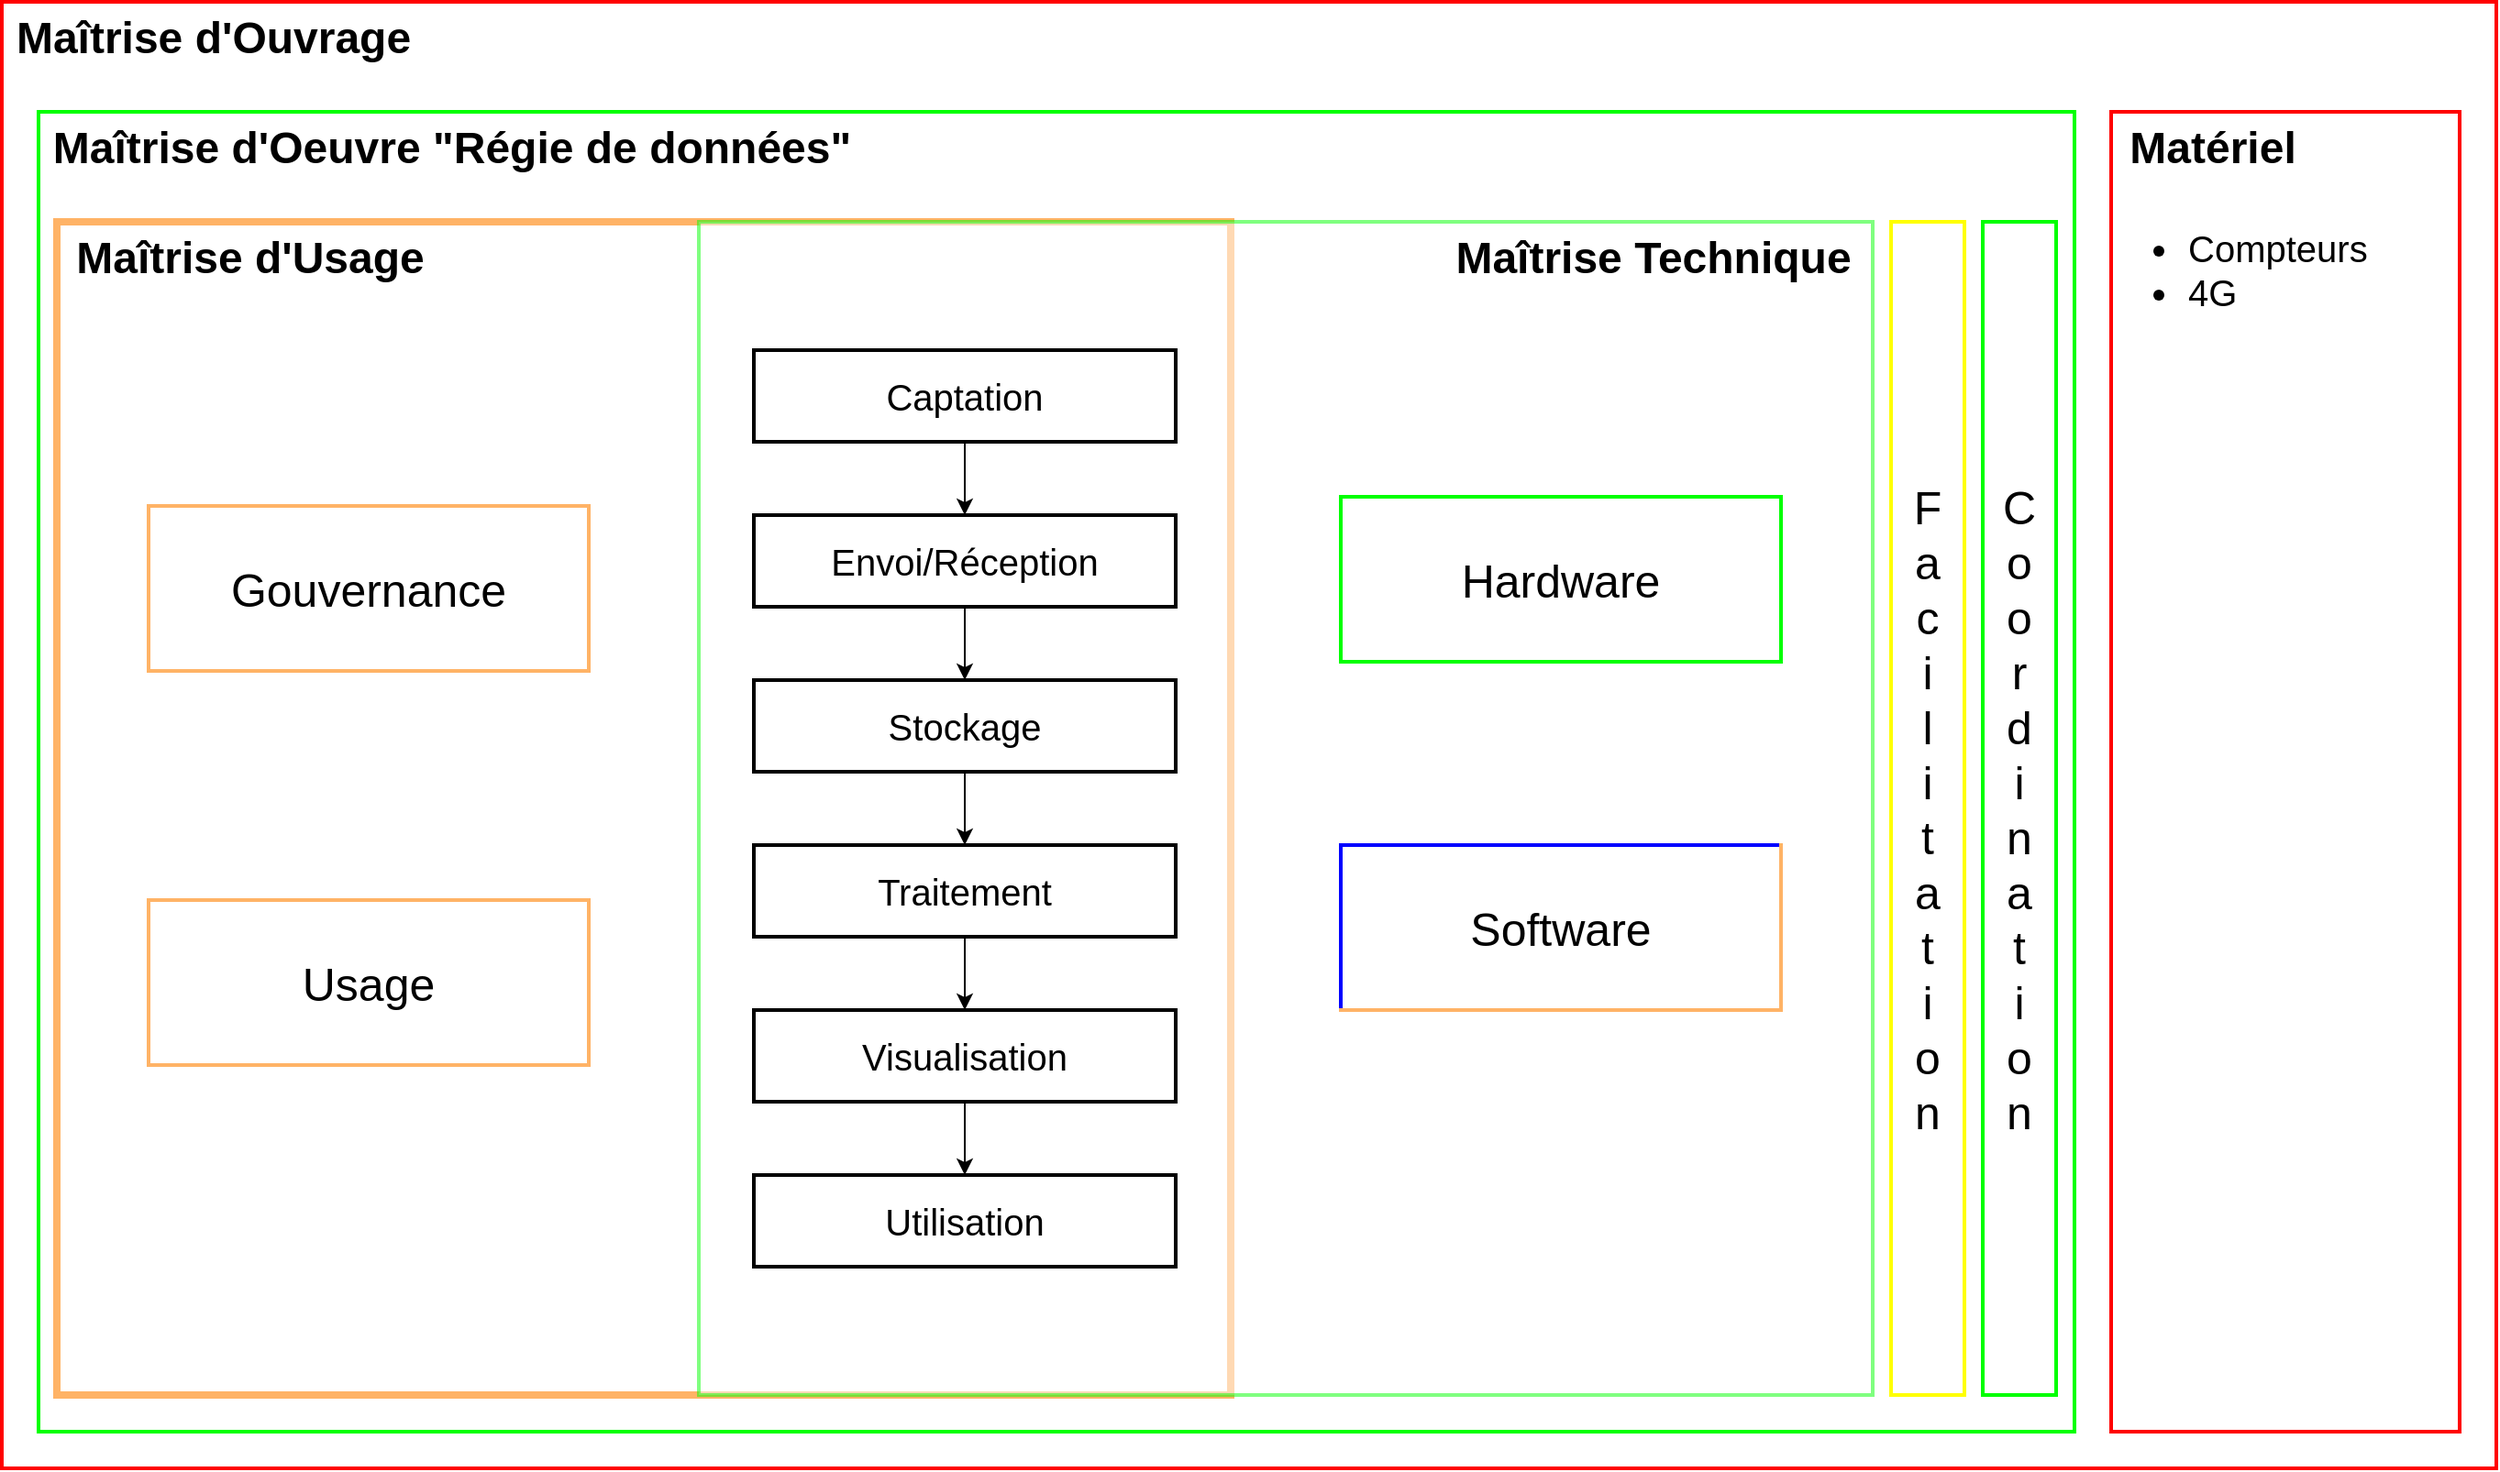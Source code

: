 <mxfile version="10.6.3" type="github"><diagram id="odVRqln2Uryr9SpZYBS_" name="Page-1"><mxGraphModel dx="1394" dy="780" grid="1" gridSize="10" guides="1" tooltips="1" connect="1" arrows="1" fold="1" page="1" pageScale="1" pageWidth="827" pageHeight="1169" math="0" shadow="0"><root><mxCell id="0"/><mxCell id="1" parent="0"/><mxCell id="RfKnj-KZfYhaOfxYZr2k-6" value="" style="rounded=0;whiteSpace=wrap;html=1;strokeColor=#FF0000;strokeWidth=2;" parent="1" vertex="1"><mxGeometry x="20" y="20" width="1360" height="800" as="geometry"/></mxCell><mxCell id="RfKnj-KZfYhaOfxYZr2k-7" value="Maîtrise d'Ouvrage" style="text;html=1;fontSize=24;fontStyle=1;verticalAlign=middle;align=center;" parent="1" vertex="1"><mxGeometry x="20" y="20" width="230" height="40" as="geometry"/></mxCell><mxCell id="RfKnj-KZfYhaOfxYZr2k-8" value="" style="rounded=0;whiteSpace=wrap;html=1;strokeColor=#FF0000;strokeWidth=2;shadow=0;" parent="1" vertex="1"><mxGeometry x="1170" y="80" width="190" height="720" as="geometry"/></mxCell><mxCell id="RfKnj-KZfYhaOfxYZr2k-9" value="" style="rounded=0;whiteSpace=wrap;html=1;strokeColor=#00FF00;strokeWidth=2;gradientColor=none;" parent="1" vertex="1"><mxGeometry x="40" y="80" width="1110" height="720" as="geometry"/></mxCell><mxCell id="RfKnj-KZfYhaOfxYZr2k-10" value="&lt;div&gt;&lt;font style=&quot;font-size: 25px&quot;&gt;C&lt;/font&gt;&lt;/div&gt;&lt;div&gt;&lt;font style=&quot;font-size: 25px&quot;&gt;o&lt;/font&gt;&lt;/div&gt;&lt;div&gt;&lt;font style=&quot;font-size: 25px&quot;&gt;o&lt;/font&gt;&lt;/div&gt;&lt;div&gt;&lt;font style=&quot;font-size: 25px&quot;&gt;r&lt;/font&gt;&lt;/div&gt;&lt;div&gt;&lt;font style=&quot;font-size: 25px&quot;&gt;d&lt;/font&gt;&lt;/div&gt;&lt;div&gt;&lt;font style=&quot;font-size: 25px&quot;&gt;i&lt;/font&gt;&lt;/div&gt;&lt;div&gt;&lt;font style=&quot;font-size: 25px&quot;&gt;n&lt;/font&gt;&lt;/div&gt;&lt;div&gt;&lt;font style=&quot;font-size: 25px&quot;&gt;a&lt;/font&gt;&lt;/div&gt;&lt;div&gt;&lt;font style=&quot;font-size: 25px&quot;&gt;t&lt;/font&gt;&lt;/div&gt;&lt;div&gt;&lt;font style=&quot;font-size: 25px&quot;&gt;i&lt;/font&gt;&lt;/div&gt;&lt;div&gt;&lt;font style=&quot;font-size: 25px&quot;&gt;o&lt;/font&gt;&lt;/div&gt;&lt;div&gt;&lt;font style=&quot;font-size: 25px&quot;&gt;n&lt;/font&gt;&lt;/div&gt;" style="rounded=0;whiteSpace=wrap;html=1;strokeColor=#00FF00;strokeWidth=2;" parent="1" vertex="1"><mxGeometry x="1100" y="140" width="40" height="640" as="geometry"/></mxCell><mxCell id="RfKnj-KZfYhaOfxYZr2k-11" value="&lt;div&gt;&lt;font style=&quot;font-size: 25px&quot;&gt;F&lt;/font&gt;&lt;/div&gt;&lt;div&gt;&lt;font style=&quot;font-size: 25px&quot;&gt;a&lt;/font&gt;&lt;/div&gt;&lt;div&gt;&lt;font style=&quot;font-size: 25px&quot;&gt;c&lt;/font&gt;&lt;/div&gt;&lt;div&gt;&lt;font style=&quot;font-size: 25px&quot;&gt;i&lt;/font&gt;&lt;/div&gt;&lt;div&gt;&lt;font style=&quot;font-size: 25px&quot;&gt;l&lt;/font&gt;&lt;/div&gt;&lt;div&gt;&lt;font style=&quot;font-size: 25px&quot;&gt;i&lt;/font&gt;&lt;/div&gt;&lt;div&gt;&lt;font style=&quot;font-size: 25px&quot;&gt;t&lt;/font&gt;&lt;/div&gt;&lt;div&gt;&lt;font style=&quot;font-size: 25px&quot;&gt;a&lt;/font&gt;&lt;/div&gt;&lt;div&gt;&lt;font style=&quot;font-size: 25px&quot;&gt;t&lt;/font&gt;&lt;/div&gt;&lt;div&gt;&lt;font style=&quot;font-size: 25px&quot;&gt;i&lt;/font&gt;&lt;/div&gt;&lt;div&gt;&lt;font style=&quot;font-size: 25px&quot;&gt;o&lt;/font&gt;&lt;/div&gt;&lt;div&gt;&lt;font style=&quot;font-size: 25px&quot;&gt;n&lt;/font&gt;&lt;/div&gt;" style="rounded=0;whiteSpace=wrap;html=1;strokeColor=#FFFF00;strokeWidth=2;" parent="1" vertex="1"><mxGeometry x="1050" y="140" width="40" height="640" as="geometry"/></mxCell><mxCell id="RfKnj-KZfYhaOfxYZr2k-12" value="" style="rounded=0;whiteSpace=wrap;html=1;strokeColor=#FFB366;strokeWidth=4;" parent="1" vertex="1"><mxGeometry x="50" y="140" width="640" height="640" as="geometry"/></mxCell><mxCell id="RfKnj-KZfYhaOfxYZr2k-13" value="" style="rounded=0;whiteSpace=wrap;html=1;strokeColor=#00FF00;strokeWidth=2;gradientColor=none;glass=0;shadow=0;comic=0;opacity=50;" parent="1" vertex="1"><mxGeometry x="400" y="140" width="640" height="640" as="geometry"/></mxCell><mxCell id="RfKnj-KZfYhaOfxYZr2k-14" value="&lt;font color=&quot;#FF0000&quot;&gt;&lt;font color=&quot;#000000&quot;&gt;Maîtrise d'Oeuvre &quot;Régie de données&quot;&lt;/font&gt;&lt;br&gt;&lt;/font&gt;" style="text;html=1;fontSize=24;fontStyle=1;verticalAlign=middle;align=center;" parent="1" vertex="1"><mxGeometry x="40" y="80" width="450" height="40" as="geometry"/></mxCell><mxCell id="RfKnj-KZfYhaOfxYZr2k-17" value="&lt;font color=&quot;#FFB366&quot;&gt;&lt;font color=&quot;#000000&quot;&gt;Maîtrise d'Usage&lt;/font&gt;&lt;br&gt;&lt;/font&gt;" style="text;html=1;fontSize=24;fontStyle=1;verticalAlign=middle;align=center;" parent="1" vertex="1"><mxGeometry x="50" y="140" width="210" height="40" as="geometry"/></mxCell><mxCell id="RfKnj-KZfYhaOfxYZr2k-18" value="&lt;font color=&quot;#FFB366&quot;&gt;&lt;font color=&quot;#000000&quot;&gt;Maîtrise Technique&lt;/font&gt;&lt;br&gt;&lt;/font&gt;" style="text;html=1;fontSize=24;fontStyle=1;verticalAlign=middle;align=center;" parent="1" vertex="1"><mxGeometry x="800" y="140" width="240" height="40" as="geometry"/></mxCell><mxCell id="RfKnj-KZfYhaOfxYZr2k-19" value="Matériel" style="text;html=1;fontSize=24;fontStyle=1;verticalAlign=middle;align=center;" parent="1" vertex="1"><mxGeometry x="1170" y="80" width="110" height="40" as="geometry"/></mxCell><mxCell id="RfKnj-KZfYhaOfxYZr2k-28" style="edgeStyle=orthogonalEdgeStyle;rounded=0;orthogonalLoop=1;jettySize=auto;html=1;" parent="1" source="RfKnj-KZfYhaOfxYZr2k-23" target="RfKnj-KZfYhaOfxYZr2k-24" edge="1"><mxGeometry relative="1" as="geometry"/></mxCell><mxCell id="RfKnj-KZfYhaOfxYZr2k-23" value="&lt;font style=&quot;font-size: 20px&quot;&gt;Captation&lt;/font&gt;" style="rounded=0;whiteSpace=wrap;html=1;shadow=0;glass=0;comic=0;strokeColor=#000000;strokeWidth=2;gradientColor=none;" parent="1" vertex="1"><mxGeometry x="430" y="210" width="230" height="50" as="geometry"/></mxCell><mxCell id="RfKnj-KZfYhaOfxYZr2k-29" style="edgeStyle=orthogonalEdgeStyle;rounded=0;orthogonalLoop=1;jettySize=auto;html=1;entryX=0.5;entryY=0;entryDx=0;entryDy=0;" parent="1" source="RfKnj-KZfYhaOfxYZr2k-24" target="RfKnj-KZfYhaOfxYZr2k-25" edge="1"><mxGeometry relative="1" as="geometry"/></mxCell><mxCell id="RfKnj-KZfYhaOfxYZr2k-24" value="&lt;font style=&quot;font-size: 20px&quot;&gt;Envoi/Réception&lt;/font&gt;" style="rounded=0;whiteSpace=wrap;html=1;shadow=0;glass=0;comic=0;strokeColor=#000000;strokeWidth=2;gradientColor=none;" parent="1" vertex="1"><mxGeometry x="430" y="300" width="230" height="50" as="geometry"/></mxCell><mxCell id="RfKnj-KZfYhaOfxYZr2k-30" style="edgeStyle=orthogonalEdgeStyle;rounded=0;orthogonalLoop=1;jettySize=auto;html=1;entryX=0.5;entryY=0;entryDx=0;entryDy=0;" parent="1" source="RfKnj-KZfYhaOfxYZr2k-25" target="RfKnj-KZfYhaOfxYZr2k-26" edge="1"><mxGeometry relative="1" as="geometry"/></mxCell><mxCell id="RfKnj-KZfYhaOfxYZr2k-25" value="&lt;font style=&quot;font-size: 20px&quot;&gt;Stockage&lt;/font&gt;" style="rounded=0;whiteSpace=wrap;html=1;shadow=0;glass=0;comic=0;strokeColor=#000000;strokeWidth=2;gradientColor=none;" parent="1" vertex="1"><mxGeometry x="430" y="390" width="230" height="50" as="geometry"/></mxCell><mxCell id="RfKnj-KZfYhaOfxYZr2k-31" style="edgeStyle=orthogonalEdgeStyle;rounded=0;orthogonalLoop=1;jettySize=auto;html=1;entryX=0.5;entryY=0;entryDx=0;entryDy=0;" parent="1" source="RfKnj-KZfYhaOfxYZr2k-26" target="RfKnj-KZfYhaOfxYZr2k-27" edge="1"><mxGeometry relative="1" as="geometry"/></mxCell><mxCell id="RfKnj-KZfYhaOfxYZr2k-26" value="&lt;font style=&quot;font-size: 20px&quot;&gt;Traitement&lt;/font&gt;" style="rounded=0;whiteSpace=wrap;html=1;shadow=0;glass=0;comic=0;strokeColor=#000000;strokeWidth=2;gradientColor=none;perimeterSpacing=0;" parent="1" vertex="1"><mxGeometry x="430" y="480" width="230" height="50" as="geometry"/></mxCell><mxCell id="RfKnj-KZfYhaOfxYZr2k-34" style="edgeStyle=orthogonalEdgeStyle;rounded=0;orthogonalLoop=1;jettySize=auto;html=1;" parent="1" source="RfKnj-KZfYhaOfxYZr2k-27" target="RfKnj-KZfYhaOfxYZr2k-33" edge="1"><mxGeometry relative="1" as="geometry"/></mxCell><mxCell id="RfKnj-KZfYhaOfxYZr2k-27" value="&lt;font style=&quot;font-size: 20px&quot;&gt;Visualisation&lt;/font&gt;" style="rounded=0;whiteSpace=wrap;html=1;shadow=0;glass=0;comic=0;strokeColor=#000000;strokeWidth=2;gradientColor=none;" parent="1" vertex="1"><mxGeometry x="430" y="570" width="230" height="50" as="geometry"/></mxCell><mxCell id="RfKnj-KZfYhaOfxYZr2k-33" value="&lt;font style=&quot;font-size: 20px&quot;&gt;Utilisation&lt;/font&gt;" style="rounded=0;whiteSpace=wrap;html=1;shadow=0;glass=0;comic=0;strokeColor=#000000;strokeWidth=2;gradientColor=none;" parent="1" vertex="1"><mxGeometry x="430" y="660" width="230" height="50" as="geometry"/></mxCell><mxCell id="RfKnj-KZfYhaOfxYZr2k-35" value="&lt;font style=&quot;font-size: 25px&quot;&gt;Usage&lt;/font&gt;" style="rounded=0;whiteSpace=wrap;html=1;shadow=0;glass=0;comic=0;strokeColor=#FFB366;strokeWidth=2;gradientColor=none;" parent="1" vertex="1"><mxGeometry x="100" y="510" width="240" height="90" as="geometry"/></mxCell><mxCell id="RfKnj-KZfYhaOfxYZr2k-36" value="&lt;font style=&quot;font-size: 25px&quot;&gt;Gouvernance&lt;/font&gt;" style="rounded=0;whiteSpace=wrap;html=1;shadow=0;glass=0;comic=0;strokeColor=#FFB366;strokeWidth=2;gradientColor=none;" parent="1" vertex="1"><mxGeometry x="100" y="295" width="240" height="90" as="geometry"/></mxCell><mxCell id="RfKnj-KZfYhaOfxYZr2k-37" value="&lt;font style=&quot;font-size: 25px&quot;&gt;Hardware&lt;/font&gt;" style="rounded=0;whiteSpace=wrap;html=1;shadow=0;glass=0;comic=0;strokeColor=#00FF00;strokeWidth=2;gradientColor=none;" parent="1" vertex="1"><mxGeometry x="750" y="290" width="240" height="90" as="geometry"/></mxCell><mxCell id="RfKnj-KZfYhaOfxYZr2k-39" value="&lt;ul style=&quot;font-size: 20px&quot;&gt;&lt;li&gt;&lt;font style=&quot;font-size: 20px&quot;&gt;Compteurs&lt;br&gt;&lt;/font&gt;&lt;/li&gt;&lt;li&gt;&lt;font style=&quot;font-size: 20px&quot;&gt;4G&lt;br&gt;&lt;/font&gt;&lt;/li&gt;&lt;/ul&gt;" style="text;strokeColor=none;fillColor=none;html=1;whiteSpace=wrap;verticalAlign=middle;overflow=hidden;rounded=0;shadow=0;glass=0;comic=0;" parent="1" vertex="1"><mxGeometry x="1170" y="120" width="150" height="90" as="geometry"/></mxCell><mxCell id="RfKnj-KZfYhaOfxYZr2k-42" value="" style="shape=partialRectangle;whiteSpace=wrap;html=1;bottom=0;right=0;fillColor=none;rounded=0;shadow=0;glass=0;comic=0;strokeColor=#0000FF;strokeWidth=2;" parent="1" vertex="1"><mxGeometry x="750" y="480" width="240" height="90" as="geometry"/></mxCell><mxCell id="RfKnj-KZfYhaOfxYZr2k-43" value="&lt;font style=&quot;font-size: 25px&quot;&gt;Software&lt;/font&gt;" style="shape=partialRectangle;whiteSpace=wrap;html=1;top=0;left=0;fillColor=none;rounded=0;shadow=0;glass=0;comic=0;strokeColor=#FFB366;strokeWidth=2;" parent="1" vertex="1"><mxGeometry x="750" y="480" width="240" height="90" as="geometry"/></mxCell></root></mxGraphModel></diagram></mxfile>